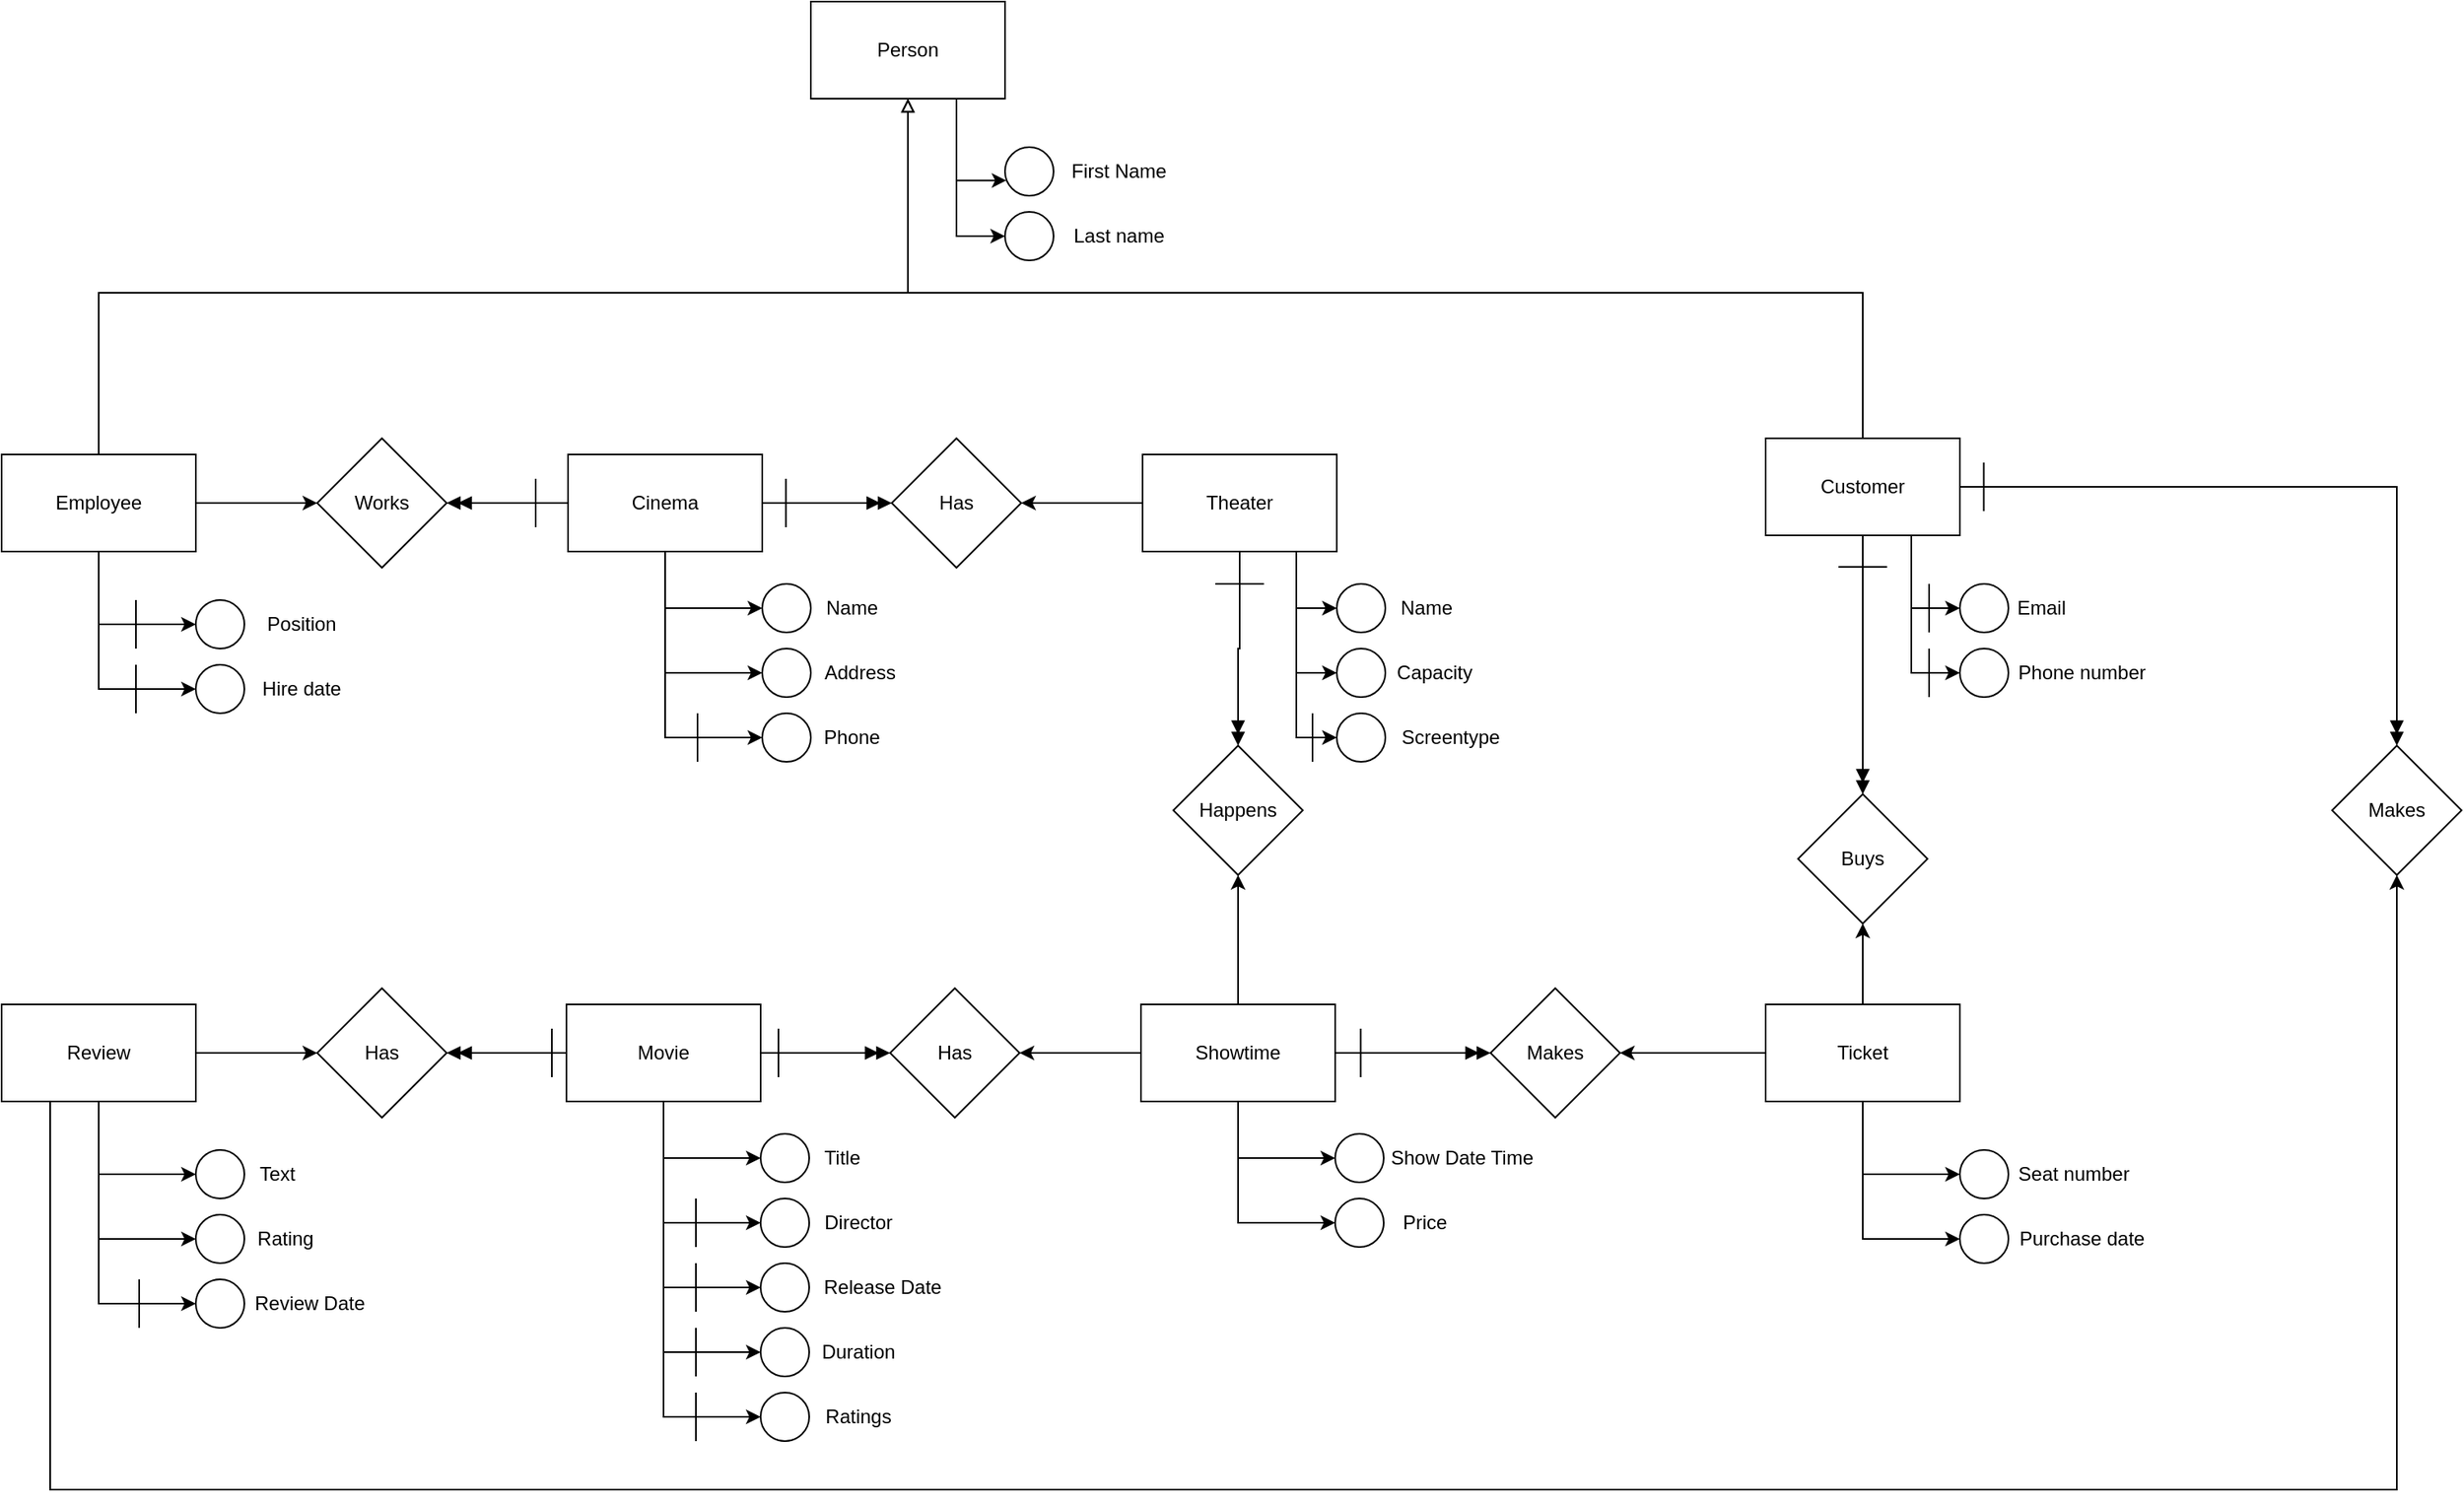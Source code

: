 <mxfile version="24.0.4" type="device">
  <diagram name="Pagina-1" id="ZY3xqLG_tzck18maqhdd">
    <mxGraphModel dx="202" dy="122" grid="1" gridSize="10" guides="1" tooltips="1" connect="1" arrows="1" fold="1" page="1" pageScale="1" pageWidth="827" pageHeight="1169" math="0" shadow="0">
      <root>
        <mxCell id="0" />
        <mxCell id="1" parent="0" />
        <mxCell id="njoxixaRQs9KtplASw69-11" style="edgeStyle=orthogonalEdgeStyle;rounded=0;orthogonalLoop=1;jettySize=auto;html=1;entryX=0;entryY=0.5;entryDx=0;entryDy=0;" parent="1" source="njoxixaRQs9KtplASw69-1" target="njoxixaRQs9KtplASw69-9" edge="1">
          <mxGeometry relative="1" as="geometry" />
        </mxCell>
        <mxCell id="njoxixaRQs9KtplASw69-16" style="edgeStyle=orthogonalEdgeStyle;rounded=0;orthogonalLoop=1;jettySize=auto;html=1;entryX=0;entryY=0.5;entryDx=0;entryDy=0;" parent="1" source="njoxixaRQs9KtplASw69-1" target="njoxixaRQs9KtplASw69-12" edge="1">
          <mxGeometry relative="1" as="geometry" />
        </mxCell>
        <mxCell id="njoxixaRQs9KtplASw69-18" style="edgeStyle=orthogonalEdgeStyle;rounded=0;orthogonalLoop=1;jettySize=auto;html=1;entryX=0;entryY=0.5;entryDx=0;entryDy=0;" parent="1" source="njoxixaRQs9KtplASw69-1" target="njoxixaRQs9KtplASw69-14" edge="1">
          <mxGeometry relative="1" as="geometry" />
        </mxCell>
        <mxCell id="njoxixaRQs9KtplASw69-118" style="edgeStyle=orthogonalEdgeStyle;rounded=0;orthogonalLoop=1;jettySize=auto;html=1;entryX=0;entryY=0.5;entryDx=0;entryDy=0;endArrow=doubleBlock;endFill=1;" parent="1" source="njoxixaRQs9KtplASw69-1" target="njoxixaRQs9KtplASw69-117" edge="1">
          <mxGeometry relative="1" as="geometry" />
        </mxCell>
        <mxCell id="njoxixaRQs9KtplASw69-153" style="edgeStyle=orthogonalEdgeStyle;rounded=0;orthogonalLoop=1;jettySize=auto;html=1;entryX=1;entryY=0.5;entryDx=0;entryDy=0;endArrow=doubleBlock;endFill=1;" parent="1" source="njoxixaRQs9KtplASw69-1" target="njoxixaRQs9KtplASw69-151" edge="1">
          <mxGeometry relative="1" as="geometry" />
        </mxCell>
        <mxCell id="njoxixaRQs9KtplASw69-1" value="Cinema" style="rounded=0;whiteSpace=wrap;html=1;" parent="1" vertex="1">
          <mxGeometry x="370" y="460" width="120" height="60" as="geometry" />
        </mxCell>
        <mxCell id="njoxixaRQs9KtplASw69-27" style="edgeStyle=orthogonalEdgeStyle;rounded=0;orthogonalLoop=1;jettySize=auto;html=1;entryX=0;entryY=0.5;entryDx=0;entryDy=0;" parent="1" source="njoxixaRQs9KtplASw69-2" target="njoxixaRQs9KtplASw69-20" edge="1">
          <mxGeometry relative="1" as="geometry">
            <Array as="points">
              <mxPoint x="820" y="555" />
            </Array>
          </mxGeometry>
        </mxCell>
        <mxCell id="njoxixaRQs9KtplASw69-28" style="edgeStyle=orthogonalEdgeStyle;rounded=0;orthogonalLoop=1;jettySize=auto;html=1;entryX=0;entryY=0.5;entryDx=0;entryDy=0;" parent="1" source="njoxixaRQs9KtplASw69-2" target="njoxixaRQs9KtplASw69-22" edge="1">
          <mxGeometry relative="1" as="geometry">
            <Array as="points">
              <mxPoint x="820" y="595" />
            </Array>
          </mxGeometry>
        </mxCell>
        <mxCell id="njoxixaRQs9KtplASw69-29" style="edgeStyle=orthogonalEdgeStyle;rounded=0;orthogonalLoop=1;jettySize=auto;html=1;entryX=0;entryY=0.5;entryDx=0;entryDy=0;" parent="1" source="njoxixaRQs9KtplASw69-2" target="njoxixaRQs9KtplASw69-24" edge="1">
          <mxGeometry relative="1" as="geometry">
            <Array as="points">
              <mxPoint x="820" y="635" />
            </Array>
          </mxGeometry>
        </mxCell>
        <mxCell id="njoxixaRQs9KtplASw69-119" style="edgeStyle=orthogonalEdgeStyle;rounded=0;orthogonalLoop=1;jettySize=auto;html=1;entryX=1;entryY=0.5;entryDx=0;entryDy=0;" parent="1" source="njoxixaRQs9KtplASw69-2" target="njoxixaRQs9KtplASw69-117" edge="1">
          <mxGeometry relative="1" as="geometry" />
        </mxCell>
        <mxCell id="njoxixaRQs9KtplASw69-127" style="edgeStyle=orthogonalEdgeStyle;rounded=0;orthogonalLoop=1;jettySize=auto;html=1;entryX=0.5;entryY=0;entryDx=0;entryDy=0;endArrow=doubleBlock;endFill=1;" parent="1" source="njoxixaRQs9KtplASw69-2" target="njoxixaRQs9KtplASw69-126" edge="1">
          <mxGeometry relative="1" as="geometry" />
        </mxCell>
        <mxCell id="njoxixaRQs9KtplASw69-2" value="Theater" style="rounded=0;whiteSpace=wrap;html=1;" parent="1" vertex="1">
          <mxGeometry x="725" y="460" width="120" height="60" as="geometry" />
        </mxCell>
        <mxCell id="njoxixaRQs9KtplASw69-45" style="edgeStyle=orthogonalEdgeStyle;rounded=0;orthogonalLoop=1;jettySize=auto;html=1;entryX=0;entryY=0.5;entryDx=0;entryDy=0;" parent="1" source="njoxixaRQs9KtplASw69-3" target="njoxixaRQs9KtplASw69-31" edge="1">
          <mxGeometry relative="1" as="geometry" />
        </mxCell>
        <mxCell id="njoxixaRQs9KtplASw69-46" style="edgeStyle=orthogonalEdgeStyle;rounded=0;orthogonalLoop=1;jettySize=auto;html=1;entryX=0;entryY=0.5;entryDx=0;entryDy=0;" parent="1" source="njoxixaRQs9KtplASw69-3" target="njoxixaRQs9KtplASw69-33" edge="1">
          <mxGeometry relative="1" as="geometry" />
        </mxCell>
        <mxCell id="njoxixaRQs9KtplASw69-47" style="edgeStyle=orthogonalEdgeStyle;rounded=0;orthogonalLoop=1;jettySize=auto;html=1;entryX=0;entryY=0.5;entryDx=0;entryDy=0;" parent="1" source="njoxixaRQs9KtplASw69-3" target="njoxixaRQs9KtplASw69-35" edge="1">
          <mxGeometry relative="1" as="geometry" />
        </mxCell>
        <mxCell id="njoxixaRQs9KtplASw69-48" style="edgeStyle=orthogonalEdgeStyle;rounded=0;orthogonalLoop=1;jettySize=auto;html=1;entryX=0;entryY=0.5;entryDx=0;entryDy=0;" parent="1" source="njoxixaRQs9KtplASw69-3" target="njoxixaRQs9KtplASw69-42" edge="1">
          <mxGeometry relative="1" as="geometry" />
        </mxCell>
        <mxCell id="njoxixaRQs9KtplASw69-54" style="edgeStyle=orthogonalEdgeStyle;rounded=0;orthogonalLoop=1;jettySize=auto;html=1;entryX=0;entryY=0.5;entryDx=0;entryDy=0;" parent="1" source="njoxixaRQs9KtplASw69-3" target="njoxixaRQs9KtplASw69-52" edge="1">
          <mxGeometry relative="1" as="geometry" />
        </mxCell>
        <mxCell id="njoxixaRQs9KtplASw69-123" style="edgeStyle=orthogonalEdgeStyle;rounded=0;orthogonalLoop=1;jettySize=auto;html=1;entryX=0;entryY=0.5;entryDx=0;entryDy=0;endArrow=doubleBlock;endFill=1;" parent="1" source="njoxixaRQs9KtplASw69-3" target="njoxixaRQs9KtplASw69-122" edge="1">
          <mxGeometry relative="1" as="geometry" />
        </mxCell>
        <mxCell id="njoxixaRQs9KtplASw69-150" style="edgeStyle=orthogonalEdgeStyle;rounded=0;orthogonalLoop=1;jettySize=auto;html=1;entryX=1;entryY=0.5;entryDx=0;entryDy=0;endArrow=doubleBlock;endFill=1;" parent="1" source="njoxixaRQs9KtplASw69-3" target="njoxixaRQs9KtplASw69-148" edge="1">
          <mxGeometry relative="1" as="geometry" />
        </mxCell>
        <mxCell id="njoxixaRQs9KtplASw69-3" value="Movie" style="rounded=0;whiteSpace=wrap;html=1;" parent="1" vertex="1">
          <mxGeometry x="369" y="800" width="120" height="60" as="geometry" />
        </mxCell>
        <mxCell id="njoxixaRQs9KtplASw69-60" style="edgeStyle=orthogonalEdgeStyle;rounded=0;orthogonalLoop=1;jettySize=auto;html=1;entryX=0;entryY=0.5;entryDx=0;entryDy=0;" parent="1" source="njoxixaRQs9KtplASw69-4" target="njoxixaRQs9KtplASw69-56" edge="1">
          <mxGeometry relative="1" as="geometry" />
        </mxCell>
        <mxCell id="njoxixaRQs9KtplASw69-61" style="edgeStyle=orthogonalEdgeStyle;rounded=0;orthogonalLoop=1;jettySize=auto;html=1;entryX=0;entryY=0.5;entryDx=0;entryDy=0;" parent="1" source="njoxixaRQs9KtplASw69-4" target="njoxixaRQs9KtplASw69-58" edge="1">
          <mxGeometry relative="1" as="geometry" />
        </mxCell>
        <mxCell id="njoxixaRQs9KtplASw69-124" style="edgeStyle=orthogonalEdgeStyle;rounded=0;orthogonalLoop=1;jettySize=auto;html=1;entryX=1;entryY=0.5;entryDx=0;entryDy=0;" parent="1" source="njoxixaRQs9KtplASw69-4" target="njoxixaRQs9KtplASw69-122" edge="1">
          <mxGeometry relative="1" as="geometry" />
        </mxCell>
        <mxCell id="njoxixaRQs9KtplASw69-128" style="edgeStyle=orthogonalEdgeStyle;rounded=0;orthogonalLoop=1;jettySize=auto;html=1;entryX=0.5;entryY=1;entryDx=0;entryDy=0;" parent="1" source="njoxixaRQs9KtplASw69-4" target="njoxixaRQs9KtplASw69-126" edge="1">
          <mxGeometry relative="1" as="geometry" />
        </mxCell>
        <mxCell id="njoxixaRQs9KtplASw69-132" style="edgeStyle=orthogonalEdgeStyle;rounded=0;orthogonalLoop=1;jettySize=auto;html=1;entryX=0;entryY=0.5;entryDx=0;entryDy=0;endArrow=doubleBlock;endFill=1;" parent="1" source="njoxixaRQs9KtplASw69-4" target="njoxixaRQs9KtplASw69-131" edge="1">
          <mxGeometry relative="1" as="geometry" />
        </mxCell>
        <mxCell id="njoxixaRQs9KtplASw69-4" value="Showtime" style="rounded=0;whiteSpace=wrap;html=1;" parent="1" vertex="1">
          <mxGeometry x="724" y="800" width="120" height="60" as="geometry" />
        </mxCell>
        <mxCell id="njoxixaRQs9KtplASw69-94" style="edgeStyle=orthogonalEdgeStyle;rounded=0;orthogonalLoop=1;jettySize=auto;html=1;entryX=0;entryY=0.5;entryDx=0;entryDy=0;" parent="1" source="njoxixaRQs9KtplASw69-5" target="njoxixaRQs9KtplASw69-92" edge="1">
          <mxGeometry relative="1" as="geometry" />
        </mxCell>
        <mxCell id="njoxixaRQs9KtplASw69-97" style="edgeStyle=orthogonalEdgeStyle;rounded=0;orthogonalLoop=1;jettySize=auto;html=1;entryX=0;entryY=0.5;entryDx=0;entryDy=0;" parent="1" source="njoxixaRQs9KtplASw69-5" target="njoxixaRQs9KtplASw69-95" edge="1">
          <mxGeometry relative="1" as="geometry" />
        </mxCell>
        <mxCell id="njoxixaRQs9KtplASw69-133" style="edgeStyle=orthogonalEdgeStyle;rounded=0;orthogonalLoop=1;jettySize=auto;html=1;entryX=1;entryY=0.5;entryDx=0;entryDy=0;" parent="1" source="njoxixaRQs9KtplASw69-5" target="njoxixaRQs9KtplASw69-131" edge="1">
          <mxGeometry relative="1" as="geometry" />
        </mxCell>
        <mxCell id="njoxixaRQs9KtplASw69-142" style="edgeStyle=orthogonalEdgeStyle;rounded=0;orthogonalLoop=1;jettySize=auto;html=1;entryX=0.5;entryY=1;entryDx=0;entryDy=0;" parent="1" source="njoxixaRQs9KtplASw69-5" target="njoxixaRQs9KtplASw69-140" edge="1">
          <mxGeometry relative="1" as="geometry" />
        </mxCell>
        <mxCell id="njoxixaRQs9KtplASw69-5" value="Ticket" style="rounded=0;whiteSpace=wrap;html=1;" parent="1" vertex="1">
          <mxGeometry x="1110" y="800" width="120" height="60" as="geometry" />
        </mxCell>
        <mxCell id="njoxixaRQs9KtplASw69-73" style="edgeStyle=orthogonalEdgeStyle;rounded=0;orthogonalLoop=1;jettySize=auto;html=1;entryX=0;entryY=0.5;entryDx=0;entryDy=0;" parent="1" source="njoxixaRQs9KtplASw69-6" target="njoxixaRQs9KtplASw69-65" edge="1">
          <mxGeometry relative="1" as="geometry">
            <Array as="points">
              <mxPoint x="1200" y="555" />
            </Array>
          </mxGeometry>
        </mxCell>
        <mxCell id="njoxixaRQs9KtplASw69-74" style="edgeStyle=orthogonalEdgeStyle;rounded=0;orthogonalLoop=1;jettySize=auto;html=1;entryX=0;entryY=0.5;entryDx=0;entryDy=0;" parent="1" source="njoxixaRQs9KtplASw69-6" target="njoxixaRQs9KtplASw69-68" edge="1">
          <mxGeometry relative="1" as="geometry">
            <Array as="points">
              <mxPoint x="1200" y="595" />
            </Array>
          </mxGeometry>
        </mxCell>
        <mxCell id="njoxixaRQs9KtplASw69-141" style="edgeStyle=orthogonalEdgeStyle;rounded=0;orthogonalLoop=1;jettySize=auto;html=1;entryX=0.5;entryY=0;entryDx=0;entryDy=0;endArrow=doubleBlock;endFill=1;" parent="1" source="njoxixaRQs9KtplASw69-6" target="njoxixaRQs9KtplASw69-140" edge="1">
          <mxGeometry relative="1" as="geometry" />
        </mxCell>
        <mxCell id="njoxixaRQs9KtplASw69-83" style="edgeStyle=orthogonalEdgeStyle;rounded=0;orthogonalLoop=1;jettySize=auto;html=1;entryX=0;entryY=0.5;entryDx=0;entryDy=0;" parent="1" source="njoxixaRQs9KtplASw69-7" target="njoxixaRQs9KtplASw69-75" edge="1">
          <mxGeometry relative="1" as="geometry" />
        </mxCell>
        <mxCell id="njoxixaRQs9KtplASw69-84" style="edgeStyle=orthogonalEdgeStyle;rounded=0;orthogonalLoop=1;jettySize=auto;html=1;entryX=0;entryY=0.5;entryDx=0;entryDy=0;" parent="1" source="njoxixaRQs9KtplASw69-7" target="njoxixaRQs9KtplASw69-77" edge="1">
          <mxGeometry relative="1" as="geometry" />
        </mxCell>
        <mxCell id="njoxixaRQs9KtplASw69-85" style="edgeStyle=orthogonalEdgeStyle;rounded=0;orthogonalLoop=1;jettySize=auto;html=1;entryX=0;entryY=0.5;entryDx=0;entryDy=0;" parent="1" source="njoxixaRQs9KtplASw69-7" target="njoxixaRQs9KtplASw69-78" edge="1">
          <mxGeometry relative="1" as="geometry" />
        </mxCell>
        <mxCell id="njoxixaRQs9KtplASw69-149" style="edgeStyle=orthogonalEdgeStyle;rounded=0;orthogonalLoop=1;jettySize=auto;html=1;entryX=0;entryY=0.5;entryDx=0;entryDy=0;" parent="1" source="njoxixaRQs9KtplASw69-7" target="njoxixaRQs9KtplASw69-148" edge="1">
          <mxGeometry relative="1" as="geometry" />
        </mxCell>
        <mxCell id="njoxixaRQs9KtplASw69-169" style="edgeStyle=orthogonalEdgeStyle;rounded=0;orthogonalLoop=1;jettySize=auto;html=1;entryX=0.5;entryY=1;entryDx=0;entryDy=0;" parent="1" source="njoxixaRQs9KtplASw69-7" target="njoxixaRQs9KtplASw69-167" edge="1">
          <mxGeometry relative="1" as="geometry">
            <Array as="points">
              <mxPoint x="50" y="1100" />
              <mxPoint x="1500" y="1100" />
            </Array>
          </mxGeometry>
        </mxCell>
        <mxCell id="njoxixaRQs9KtplASw69-7" value="Review" style="rounded=0;whiteSpace=wrap;html=1;" parent="1" vertex="1">
          <mxGeometry x="20" y="800" width="120" height="60" as="geometry" />
        </mxCell>
        <mxCell id="njoxixaRQs9KtplASw69-112" style="edgeStyle=orthogonalEdgeStyle;rounded=0;orthogonalLoop=1;jettySize=auto;html=1;entryX=0;entryY=0.5;entryDx=0;entryDy=0;" parent="1" source="njoxixaRQs9KtplASw69-8" target="njoxixaRQs9KtplASw69-106" edge="1">
          <mxGeometry relative="1" as="geometry" />
        </mxCell>
        <mxCell id="njoxixaRQs9KtplASw69-114" style="edgeStyle=orthogonalEdgeStyle;rounded=0;orthogonalLoop=1;jettySize=auto;html=1;entryX=0;entryY=0.5;entryDx=0;entryDy=0;" parent="1" source="njoxixaRQs9KtplASw69-8" target="njoxixaRQs9KtplASw69-108" edge="1">
          <mxGeometry relative="1" as="geometry" />
        </mxCell>
        <mxCell id="njoxixaRQs9KtplASw69-152" style="edgeStyle=orthogonalEdgeStyle;rounded=0;orthogonalLoop=1;jettySize=auto;html=1;entryX=0;entryY=0.5;entryDx=0;entryDy=0;" parent="1" source="njoxixaRQs9KtplASw69-8" target="njoxixaRQs9KtplASw69-151" edge="1">
          <mxGeometry relative="1" as="geometry" />
        </mxCell>
        <mxCell id="njoxixaRQs9KtplASw69-160" style="edgeStyle=orthogonalEdgeStyle;rounded=0;orthogonalLoop=1;jettySize=auto;html=1;entryX=0.5;entryY=1;entryDx=0;entryDy=0;endArrow=block;endFill=0;" parent="1" source="njoxixaRQs9KtplASw69-8" target="njoxixaRQs9KtplASw69-155" edge="1">
          <mxGeometry relative="1" as="geometry">
            <Array as="points">
              <mxPoint x="80" y="360" />
              <mxPoint x="580" y="360" />
            </Array>
          </mxGeometry>
        </mxCell>
        <mxCell id="njoxixaRQs9KtplASw69-8" value="Employee" style="rounded=0;whiteSpace=wrap;html=1;" parent="1" vertex="1">
          <mxGeometry x="20" y="460" width="120" height="60" as="geometry" />
        </mxCell>
        <mxCell id="njoxixaRQs9KtplASw69-9" value="" style="ellipse;whiteSpace=wrap;html=1;aspect=fixed;" parent="1" vertex="1">
          <mxGeometry x="490" y="540" width="30" height="30" as="geometry" />
        </mxCell>
        <mxCell id="njoxixaRQs9KtplASw69-10" value="Name" style="text;html=1;align=center;verticalAlign=middle;resizable=0;points=[];autosize=1;strokeColor=none;fillColor=none;" parent="1" vertex="1">
          <mxGeometry x="515" y="540" width="60" height="30" as="geometry" />
        </mxCell>
        <mxCell id="njoxixaRQs9KtplASw69-12" value="" style="ellipse;whiteSpace=wrap;html=1;aspect=fixed;" parent="1" vertex="1">
          <mxGeometry x="490" y="580" width="30" height="30" as="geometry" />
        </mxCell>
        <mxCell id="njoxixaRQs9KtplASw69-13" value="Address" style="text;html=1;align=center;verticalAlign=middle;resizable=0;points=[];autosize=1;strokeColor=none;fillColor=none;" parent="1" vertex="1">
          <mxGeometry x="515" y="580" width="70" height="30" as="geometry" />
        </mxCell>
        <mxCell id="njoxixaRQs9KtplASw69-14" value="" style="ellipse;whiteSpace=wrap;html=1;aspect=fixed;" parent="1" vertex="1">
          <mxGeometry x="490" y="620" width="30" height="30" as="geometry" />
        </mxCell>
        <mxCell id="njoxixaRQs9KtplASw69-15" value="Phone" style="text;html=1;align=center;verticalAlign=middle;resizable=0;points=[];autosize=1;strokeColor=none;fillColor=none;" parent="1" vertex="1">
          <mxGeometry x="515" y="620" width="60" height="30" as="geometry" />
        </mxCell>
        <mxCell id="njoxixaRQs9KtplASw69-19" value="" style="endArrow=none;html=1;rounded=0;" parent="1" edge="1">
          <mxGeometry width="50" height="50" relative="1" as="geometry">
            <mxPoint x="450" y="650" as="sourcePoint" />
            <mxPoint x="450" y="620" as="targetPoint" />
          </mxGeometry>
        </mxCell>
        <mxCell id="njoxixaRQs9KtplASw69-20" value="" style="ellipse;whiteSpace=wrap;html=1;aspect=fixed;" parent="1" vertex="1">
          <mxGeometry x="845" y="540" width="30" height="30" as="geometry" />
        </mxCell>
        <mxCell id="njoxixaRQs9KtplASw69-21" value="Name" style="text;html=1;align=center;verticalAlign=middle;resizable=0;points=[];autosize=1;strokeColor=none;fillColor=none;" parent="1" vertex="1">
          <mxGeometry x="870" y="540" width="60" height="30" as="geometry" />
        </mxCell>
        <mxCell id="njoxixaRQs9KtplASw69-22" value="" style="ellipse;whiteSpace=wrap;html=1;aspect=fixed;" parent="1" vertex="1">
          <mxGeometry x="845" y="580" width="30" height="30" as="geometry" />
        </mxCell>
        <mxCell id="njoxixaRQs9KtplASw69-23" value="Capacity" style="text;html=1;align=center;verticalAlign=middle;resizable=0;points=[];autosize=1;strokeColor=none;fillColor=none;" parent="1" vertex="1">
          <mxGeometry x="870" y="580" width="70" height="30" as="geometry" />
        </mxCell>
        <mxCell id="njoxixaRQs9KtplASw69-24" value="" style="ellipse;whiteSpace=wrap;html=1;aspect=fixed;" parent="1" vertex="1">
          <mxGeometry x="845" y="620" width="30" height="30" as="geometry" />
        </mxCell>
        <mxCell id="njoxixaRQs9KtplASw69-25" value="Screentype" style="text;html=1;align=center;verticalAlign=middle;resizable=0;points=[];autosize=1;strokeColor=none;fillColor=none;" parent="1" vertex="1">
          <mxGeometry x="875" y="620" width="80" height="30" as="geometry" />
        </mxCell>
        <mxCell id="njoxixaRQs9KtplASw69-30" value="" style="endArrow=none;html=1;rounded=0;" parent="1" edge="1">
          <mxGeometry width="50" height="50" relative="1" as="geometry">
            <mxPoint x="830" y="650" as="sourcePoint" />
            <mxPoint x="830" y="620" as="targetPoint" />
          </mxGeometry>
        </mxCell>
        <mxCell id="njoxixaRQs9KtplASw69-31" value="" style="ellipse;whiteSpace=wrap;html=1;aspect=fixed;" parent="1" vertex="1">
          <mxGeometry x="489" y="880" width="30" height="30" as="geometry" />
        </mxCell>
        <mxCell id="njoxixaRQs9KtplASw69-32" value="Title" style="text;html=1;align=center;verticalAlign=middle;resizable=0;points=[];autosize=1;strokeColor=none;fillColor=none;" parent="1" vertex="1">
          <mxGeometry x="514" y="880" width="50" height="30" as="geometry" />
        </mxCell>
        <mxCell id="njoxixaRQs9KtplASw69-33" value="" style="ellipse;whiteSpace=wrap;html=1;aspect=fixed;" parent="1" vertex="1">
          <mxGeometry x="489" y="920" width="30" height="30" as="geometry" />
        </mxCell>
        <mxCell id="njoxixaRQs9KtplASw69-34" value="Director" style="text;html=1;align=center;verticalAlign=middle;resizable=0;points=[];autosize=1;strokeColor=none;fillColor=none;" parent="1" vertex="1">
          <mxGeometry x="514" y="920" width="70" height="30" as="geometry" />
        </mxCell>
        <mxCell id="njoxixaRQs9KtplASw69-35" value="" style="ellipse;whiteSpace=wrap;html=1;aspect=fixed;" parent="1" vertex="1">
          <mxGeometry x="489" y="960" width="30" height="30" as="geometry" />
        </mxCell>
        <mxCell id="njoxixaRQs9KtplASw69-36" value="Release Date" style="text;html=1;align=center;verticalAlign=middle;resizable=0;points=[];autosize=1;strokeColor=none;fillColor=none;" parent="1" vertex="1">
          <mxGeometry x="514" y="960" width="100" height="30" as="geometry" />
        </mxCell>
        <mxCell id="njoxixaRQs9KtplASw69-42" value="" style="ellipse;whiteSpace=wrap;html=1;aspect=fixed;" parent="1" vertex="1">
          <mxGeometry x="489" y="1000" width="30" height="30" as="geometry" />
        </mxCell>
        <mxCell id="njoxixaRQs9KtplASw69-43" value="Duration" style="text;html=1;align=center;verticalAlign=middle;resizable=0;points=[];autosize=1;strokeColor=none;fillColor=none;" parent="1" vertex="1">
          <mxGeometry x="514" y="1000" width="70" height="30" as="geometry" />
        </mxCell>
        <mxCell id="njoxixaRQs9KtplASw69-49" value="" style="endArrow=none;html=1;rounded=0;" parent="1" edge="1">
          <mxGeometry width="50" height="50" relative="1" as="geometry">
            <mxPoint x="449" y="950" as="sourcePoint" />
            <mxPoint x="449" y="920" as="targetPoint" />
          </mxGeometry>
        </mxCell>
        <mxCell id="njoxixaRQs9KtplASw69-50" value="" style="endArrow=none;html=1;rounded=0;" parent="1" edge="1">
          <mxGeometry width="50" height="50" relative="1" as="geometry">
            <mxPoint x="449" y="990" as="sourcePoint" />
            <mxPoint x="449" y="960" as="targetPoint" />
          </mxGeometry>
        </mxCell>
        <mxCell id="njoxixaRQs9KtplASw69-51" value="" style="endArrow=none;html=1;rounded=0;" parent="1" edge="1">
          <mxGeometry width="50" height="50" relative="1" as="geometry">
            <mxPoint x="449" y="1030" as="sourcePoint" />
            <mxPoint x="449" y="1000" as="targetPoint" />
          </mxGeometry>
        </mxCell>
        <mxCell id="njoxixaRQs9KtplASw69-52" value="" style="ellipse;whiteSpace=wrap;html=1;aspect=fixed;" parent="1" vertex="1">
          <mxGeometry x="489" y="1040" width="30" height="30" as="geometry" />
        </mxCell>
        <mxCell id="njoxixaRQs9KtplASw69-53" value="Ratings" style="text;html=1;align=center;verticalAlign=middle;resizable=0;points=[];autosize=1;strokeColor=none;fillColor=none;" parent="1" vertex="1">
          <mxGeometry x="519" y="1040" width="60" height="30" as="geometry" />
        </mxCell>
        <mxCell id="njoxixaRQs9KtplASw69-55" value="" style="endArrow=none;html=1;rounded=0;" parent="1" edge="1">
          <mxGeometry width="50" height="50" relative="1" as="geometry">
            <mxPoint x="449" y="1070" as="sourcePoint" />
            <mxPoint x="449" y="1040" as="targetPoint" />
          </mxGeometry>
        </mxCell>
        <mxCell id="njoxixaRQs9KtplASw69-56" value="" style="ellipse;whiteSpace=wrap;html=1;aspect=fixed;" parent="1" vertex="1">
          <mxGeometry x="844" y="880" width="30" height="30" as="geometry" />
        </mxCell>
        <mxCell id="njoxixaRQs9KtplASw69-57" value="Show Date Time" style="text;html=1;align=center;verticalAlign=middle;resizable=0;points=[];autosize=1;strokeColor=none;fillColor=none;" parent="1" vertex="1">
          <mxGeometry x="867" y="880" width="110" height="30" as="geometry" />
        </mxCell>
        <mxCell id="njoxixaRQs9KtplASw69-58" value="" style="ellipse;whiteSpace=wrap;html=1;aspect=fixed;" parent="1" vertex="1">
          <mxGeometry x="844" y="920" width="30" height="30" as="geometry" />
        </mxCell>
        <mxCell id="njoxixaRQs9KtplASw69-59" value="Price" style="text;html=1;align=center;verticalAlign=middle;resizable=0;points=[];autosize=1;strokeColor=none;fillColor=none;" parent="1" vertex="1">
          <mxGeometry x="874" y="920" width="50" height="30" as="geometry" />
        </mxCell>
        <mxCell id="njoxixaRQs9KtplASw69-65" value="" style="ellipse;whiteSpace=wrap;html=1;aspect=fixed;" parent="1" vertex="1">
          <mxGeometry x="1230" y="540" width="30" height="30" as="geometry" />
        </mxCell>
        <mxCell id="njoxixaRQs9KtplASw69-66" value="Email" style="text;html=1;align=center;verticalAlign=middle;resizable=0;points=[];autosize=1;strokeColor=none;fillColor=none;" parent="1" vertex="1">
          <mxGeometry x="1255" y="540" width="50" height="30" as="geometry" />
        </mxCell>
        <mxCell id="njoxixaRQs9KtplASw69-68" value="" style="ellipse;whiteSpace=wrap;html=1;aspect=fixed;" parent="1" vertex="1">
          <mxGeometry x="1230" y="580" width="30" height="30" as="geometry" />
        </mxCell>
        <mxCell id="njoxixaRQs9KtplASw69-69" value="Phone number" style="text;html=1;align=center;verticalAlign=middle;resizable=0;points=[];autosize=1;strokeColor=none;fillColor=none;" parent="1" vertex="1">
          <mxGeometry x="1255" y="580" width="100" height="30" as="geometry" />
        </mxCell>
        <mxCell id="njoxixaRQs9KtplASw69-75" value="" style="ellipse;whiteSpace=wrap;html=1;aspect=fixed;" parent="1" vertex="1">
          <mxGeometry x="140" y="890" width="30" height="30" as="geometry" />
        </mxCell>
        <mxCell id="njoxixaRQs9KtplASw69-76" value="Text" style="text;html=1;align=center;verticalAlign=middle;resizable=0;points=[];autosize=1;strokeColor=none;fillColor=none;" parent="1" vertex="1">
          <mxGeometry x="165" y="890" width="50" height="30" as="geometry" />
        </mxCell>
        <mxCell id="njoxixaRQs9KtplASw69-77" value="" style="ellipse;whiteSpace=wrap;html=1;aspect=fixed;" parent="1" vertex="1">
          <mxGeometry x="140" y="930" width="30" height="30" as="geometry" />
        </mxCell>
        <mxCell id="njoxixaRQs9KtplASw69-78" value="" style="ellipse;whiteSpace=wrap;html=1;aspect=fixed;" parent="1" vertex="1">
          <mxGeometry x="140" y="970" width="30" height="30" as="geometry" />
        </mxCell>
        <mxCell id="njoxixaRQs9KtplASw69-79" value="Review Date" style="text;html=1;align=center;verticalAlign=middle;resizable=0;points=[];autosize=1;strokeColor=none;fillColor=none;" parent="1" vertex="1">
          <mxGeometry x="165" y="970" width="90" height="30" as="geometry" />
        </mxCell>
        <mxCell id="njoxixaRQs9KtplASw69-80" value="Rating" style="text;html=1;align=center;verticalAlign=middle;resizable=0;points=[];autosize=1;strokeColor=none;fillColor=none;" parent="1" vertex="1">
          <mxGeometry x="165" y="930" width="60" height="30" as="geometry" />
        </mxCell>
        <mxCell id="njoxixaRQs9KtplASw69-87" value="" style="endArrow=none;html=1;rounded=0;" parent="1" edge="1">
          <mxGeometry width="50" height="50" relative="1" as="geometry">
            <mxPoint x="1211" y="570" as="sourcePoint" />
            <mxPoint x="1211" y="540" as="targetPoint" />
          </mxGeometry>
        </mxCell>
        <mxCell id="njoxixaRQs9KtplASw69-88" value="" style="endArrow=none;html=1;rounded=0;" parent="1" edge="1">
          <mxGeometry width="50" height="50" relative="1" as="geometry">
            <mxPoint x="1211" y="610" as="sourcePoint" />
            <mxPoint x="1211" y="580" as="targetPoint" />
          </mxGeometry>
        </mxCell>
        <mxCell id="njoxixaRQs9KtplASw69-89" value="" style="endArrow=none;html=1;rounded=0;" parent="1" edge="1">
          <mxGeometry width="50" height="50" relative="1" as="geometry">
            <mxPoint x="105" y="1000" as="sourcePoint" />
            <mxPoint x="105" y="970" as="targetPoint" />
          </mxGeometry>
        </mxCell>
        <mxCell id="njoxixaRQs9KtplASw69-92" value="" style="ellipse;whiteSpace=wrap;html=1;aspect=fixed;" parent="1" vertex="1">
          <mxGeometry x="1230" y="890" width="30" height="30" as="geometry" />
        </mxCell>
        <mxCell id="njoxixaRQs9KtplASw69-93" value="Seat number" style="text;html=1;align=center;verticalAlign=middle;resizable=0;points=[];autosize=1;strokeColor=none;fillColor=none;" parent="1" vertex="1">
          <mxGeometry x="1255" y="890" width="90" height="30" as="geometry" />
        </mxCell>
        <mxCell id="njoxixaRQs9KtplASw69-95" value="" style="ellipse;whiteSpace=wrap;html=1;aspect=fixed;" parent="1" vertex="1">
          <mxGeometry x="1230" y="930" width="30" height="30" as="geometry" />
        </mxCell>
        <mxCell id="njoxixaRQs9KtplASw69-96" value="Purchase date" style="text;html=1;align=center;verticalAlign=middle;resizable=0;points=[];autosize=1;strokeColor=none;fillColor=none;" parent="1" vertex="1">
          <mxGeometry x="1255" y="930" width="100" height="30" as="geometry" />
        </mxCell>
        <mxCell id="njoxixaRQs9KtplASw69-106" value="" style="ellipse;whiteSpace=wrap;html=1;aspect=fixed;" parent="1" vertex="1">
          <mxGeometry x="140" y="550" width="30" height="30" as="geometry" />
        </mxCell>
        <mxCell id="njoxixaRQs9KtplASw69-107" value="Position" style="text;html=1;align=center;verticalAlign=middle;resizable=0;points=[];autosize=1;strokeColor=none;fillColor=none;" parent="1" vertex="1">
          <mxGeometry x="170" y="550" width="70" height="30" as="geometry" />
        </mxCell>
        <mxCell id="njoxixaRQs9KtplASw69-108" value="" style="ellipse;whiteSpace=wrap;html=1;aspect=fixed;" parent="1" vertex="1">
          <mxGeometry x="140" y="590" width="30" height="30" as="geometry" />
        </mxCell>
        <mxCell id="njoxixaRQs9KtplASw69-109" value="Hire date" style="text;html=1;align=center;verticalAlign=middle;resizable=0;points=[];autosize=1;strokeColor=none;fillColor=none;" parent="1" vertex="1">
          <mxGeometry x="170" y="590" width="70" height="30" as="geometry" />
        </mxCell>
        <mxCell id="njoxixaRQs9KtplASw69-115" value="" style="endArrow=none;html=1;rounded=0;" parent="1" edge="1">
          <mxGeometry width="50" height="50" relative="1" as="geometry">
            <mxPoint x="103" y="580" as="sourcePoint" />
            <mxPoint x="103" y="550" as="targetPoint" />
          </mxGeometry>
        </mxCell>
        <mxCell id="njoxixaRQs9KtplASw69-116" value="" style="endArrow=none;html=1;rounded=0;" parent="1" edge="1">
          <mxGeometry width="50" height="50" relative="1" as="geometry">
            <mxPoint x="103" y="620" as="sourcePoint" />
            <mxPoint x="103" y="590" as="targetPoint" />
          </mxGeometry>
        </mxCell>
        <mxCell id="njoxixaRQs9KtplASw69-117" value="Has" style="rhombus;whiteSpace=wrap;html=1;" parent="1" vertex="1">
          <mxGeometry x="570" y="450" width="80" height="80" as="geometry" />
        </mxCell>
        <mxCell id="njoxixaRQs9KtplASw69-121" value="" style="endArrow=none;html=1;rounded=0;" parent="1" edge="1">
          <mxGeometry width="50" height="50" relative="1" as="geometry">
            <mxPoint x="504.64" y="505" as="sourcePoint" />
            <mxPoint x="504.64" y="475" as="targetPoint" />
          </mxGeometry>
        </mxCell>
        <mxCell id="njoxixaRQs9KtplASw69-122" value="Has" style="rhombus;whiteSpace=wrap;html=1;" parent="1" vertex="1">
          <mxGeometry x="569" y="790" width="80" height="80" as="geometry" />
        </mxCell>
        <mxCell id="njoxixaRQs9KtplASw69-126" value="Happens" style="rhombus;whiteSpace=wrap;html=1;" parent="1" vertex="1">
          <mxGeometry x="744" y="640" width="80" height="80" as="geometry" />
        </mxCell>
        <mxCell id="njoxixaRQs9KtplASw69-129" value="" style="endArrow=none;html=1;rounded=0;" parent="1" edge="1">
          <mxGeometry width="50" height="50" relative="1" as="geometry">
            <mxPoint x="770" y="540" as="sourcePoint" />
            <mxPoint x="800" y="540" as="targetPoint" />
          </mxGeometry>
        </mxCell>
        <mxCell id="njoxixaRQs9KtplASw69-131" value="Makes" style="rhombus;whiteSpace=wrap;html=1;" parent="1" vertex="1">
          <mxGeometry x="940" y="790" width="80" height="80" as="geometry" />
        </mxCell>
        <mxCell id="njoxixaRQs9KtplASw69-134" value="" style="endArrow=none;html=1;rounded=0;" parent="1" edge="1">
          <mxGeometry width="50" height="50" relative="1" as="geometry">
            <mxPoint x="859.76" y="845" as="sourcePoint" />
            <mxPoint x="859.76" y="815" as="targetPoint" />
          </mxGeometry>
        </mxCell>
        <mxCell id="njoxixaRQs9KtplASw69-140" value="Buys" style="rhombus;whiteSpace=wrap;html=1;" parent="1" vertex="1">
          <mxGeometry x="1130" y="670" width="80" height="80" as="geometry" />
        </mxCell>
        <mxCell id="njoxixaRQs9KtplASw69-143" value="" style="endArrow=none;html=1;rounded=0;" parent="1" source="njoxixaRQs9KtplASw69-6" edge="1">
          <mxGeometry width="50" height="50" relative="1" as="geometry">
            <mxPoint x="1155" y="500" as="sourcePoint" />
            <mxPoint x="1185" y="500" as="targetPoint" />
          </mxGeometry>
        </mxCell>
        <mxCell id="njoxixaRQs9KtplASw69-144" value="" style="endArrow=none;html=1;rounded=0;" parent="1" target="njoxixaRQs9KtplASw69-6" edge="1">
          <mxGeometry width="50" height="50" relative="1" as="geometry">
            <mxPoint x="1155" y="500" as="sourcePoint" />
            <mxPoint x="1185" y="500" as="targetPoint" />
          </mxGeometry>
        </mxCell>
        <mxCell id="njoxixaRQs9KtplASw69-161" style="edgeStyle=orthogonalEdgeStyle;rounded=0;orthogonalLoop=1;jettySize=auto;html=1;entryX=0.5;entryY=1;entryDx=0;entryDy=0;endArrow=block;endFill=0;" parent="1" source="njoxixaRQs9KtplASw69-6" target="njoxixaRQs9KtplASw69-155" edge="1">
          <mxGeometry relative="1" as="geometry">
            <Array as="points">
              <mxPoint x="1170" y="360" />
              <mxPoint x="580" y="360" />
            </Array>
          </mxGeometry>
        </mxCell>
        <mxCell id="njoxixaRQs9KtplASw69-168" style="edgeStyle=orthogonalEdgeStyle;rounded=0;orthogonalLoop=1;jettySize=auto;html=1;entryX=0.5;entryY=0;entryDx=0;entryDy=0;endArrow=doubleBlock;endFill=1;" parent="1" source="njoxixaRQs9KtplASw69-6" target="njoxixaRQs9KtplASw69-167" edge="1">
          <mxGeometry relative="1" as="geometry" />
        </mxCell>
        <mxCell id="njoxixaRQs9KtplASw69-6" value="Customer" style="rounded=0;whiteSpace=wrap;html=1;" parent="1" vertex="1">
          <mxGeometry x="1110" y="450" width="120" height="60" as="geometry" />
        </mxCell>
        <mxCell id="njoxixaRQs9KtplASw69-148" value="Has" style="rhombus;whiteSpace=wrap;html=1;" parent="1" vertex="1">
          <mxGeometry x="215" y="790" width="80" height="80" as="geometry" />
        </mxCell>
        <mxCell id="njoxixaRQs9KtplASw69-151" value="Works" style="rhombus;whiteSpace=wrap;html=1;" parent="1" vertex="1">
          <mxGeometry x="215" y="450" width="80" height="80" as="geometry" />
        </mxCell>
        <mxCell id="njoxixaRQs9KtplASw69-154" value="" style="endArrow=none;html=1;rounded=0;" parent="1" edge="1">
          <mxGeometry width="50" height="50" relative="1" as="geometry">
            <mxPoint x="350" y="505" as="sourcePoint" />
            <mxPoint x="350" y="475" as="targetPoint" />
          </mxGeometry>
        </mxCell>
        <mxCell id="njoxixaRQs9KtplASw69-164" style="edgeStyle=orthogonalEdgeStyle;rounded=0;orthogonalLoop=1;jettySize=auto;html=1;entryX=0;entryY=0.5;entryDx=0;entryDy=0;" parent="1" source="njoxixaRQs9KtplASw69-155" target="njoxixaRQs9KtplASw69-158" edge="1">
          <mxGeometry relative="1" as="geometry">
            <Array as="points">
              <mxPoint x="610" y="325" />
            </Array>
          </mxGeometry>
        </mxCell>
        <mxCell id="njoxixaRQs9KtplASw69-155" value="Person" style="rounded=0;whiteSpace=wrap;html=1;" parent="1" vertex="1">
          <mxGeometry x="520" y="180" width="120" height="60" as="geometry" />
        </mxCell>
        <mxCell id="njoxixaRQs9KtplASw69-156" value="" style="ellipse;whiteSpace=wrap;html=1;aspect=fixed;" parent="1" vertex="1">
          <mxGeometry x="640" y="270" width="30" height="30" as="geometry" />
        </mxCell>
        <mxCell id="njoxixaRQs9KtplASw69-157" value="First Name" style="text;html=1;align=center;verticalAlign=middle;resizable=0;points=[];autosize=1;strokeColor=none;fillColor=none;" parent="1" vertex="1">
          <mxGeometry x="670" y="270" width="80" height="30" as="geometry" />
        </mxCell>
        <mxCell id="njoxixaRQs9KtplASw69-158" value="" style="ellipse;whiteSpace=wrap;html=1;aspect=fixed;" parent="1" vertex="1">
          <mxGeometry x="640" y="310" width="30" height="30" as="geometry" />
        </mxCell>
        <mxCell id="njoxixaRQs9KtplASw69-159" value="Last name" style="text;html=1;align=center;verticalAlign=middle;resizable=0;points=[];autosize=1;strokeColor=none;fillColor=none;" parent="1" vertex="1">
          <mxGeometry x="670" y="310" width="80" height="30" as="geometry" />
        </mxCell>
        <mxCell id="njoxixaRQs9KtplASw69-162" style="edgeStyle=orthogonalEdgeStyle;rounded=0;orthogonalLoop=1;jettySize=auto;html=1;entryX=0.028;entryY=0.686;entryDx=0;entryDy=0;entryPerimeter=0;" parent="1" source="njoxixaRQs9KtplASw69-155" target="njoxixaRQs9KtplASw69-156" edge="1">
          <mxGeometry relative="1" as="geometry">
            <Array as="points">
              <mxPoint x="610" y="291" />
            </Array>
          </mxGeometry>
        </mxCell>
        <mxCell id="njoxixaRQs9KtplASw69-167" value="Makes" style="rhombus;whiteSpace=wrap;html=1;" parent="1" vertex="1">
          <mxGeometry x="1460" y="640" width="80" height="80" as="geometry" />
        </mxCell>
        <mxCell id="njoxixaRQs9KtplASw69-170" value="" style="endArrow=none;html=1;rounded=0;" parent="1" edge="1">
          <mxGeometry width="50" height="50" relative="1" as="geometry">
            <mxPoint x="1244.77" y="495" as="sourcePoint" />
            <mxPoint x="1244.77" y="465" as="targetPoint" />
          </mxGeometry>
        </mxCell>
        <mxCell id="njoxixaRQs9KtplASw69-172" value="" style="endArrow=none;html=1;rounded=0;" parent="1" edge="1">
          <mxGeometry width="50" height="50" relative="1" as="geometry">
            <mxPoint x="1155" y="529.52" as="sourcePoint" />
            <mxPoint x="1185" y="529.52" as="targetPoint" />
          </mxGeometry>
        </mxCell>
        <mxCell id="FJ0Ez8-QhWHiq5MJ5ses-1" value="" style="endArrow=none;html=1;rounded=0;" parent="1" edge="1">
          <mxGeometry width="50" height="50" relative="1" as="geometry">
            <mxPoint x="500" y="845" as="sourcePoint" />
            <mxPoint x="500" y="815" as="targetPoint" />
          </mxGeometry>
        </mxCell>
        <mxCell id="FJ0Ez8-QhWHiq5MJ5ses-2" value="" style="endArrow=none;html=1;rounded=0;" parent="1" edge="1">
          <mxGeometry width="50" height="50" relative="1" as="geometry">
            <mxPoint x="360" y="845" as="sourcePoint" />
            <mxPoint x="360" y="815" as="targetPoint" />
          </mxGeometry>
        </mxCell>
      </root>
    </mxGraphModel>
  </diagram>
</mxfile>
